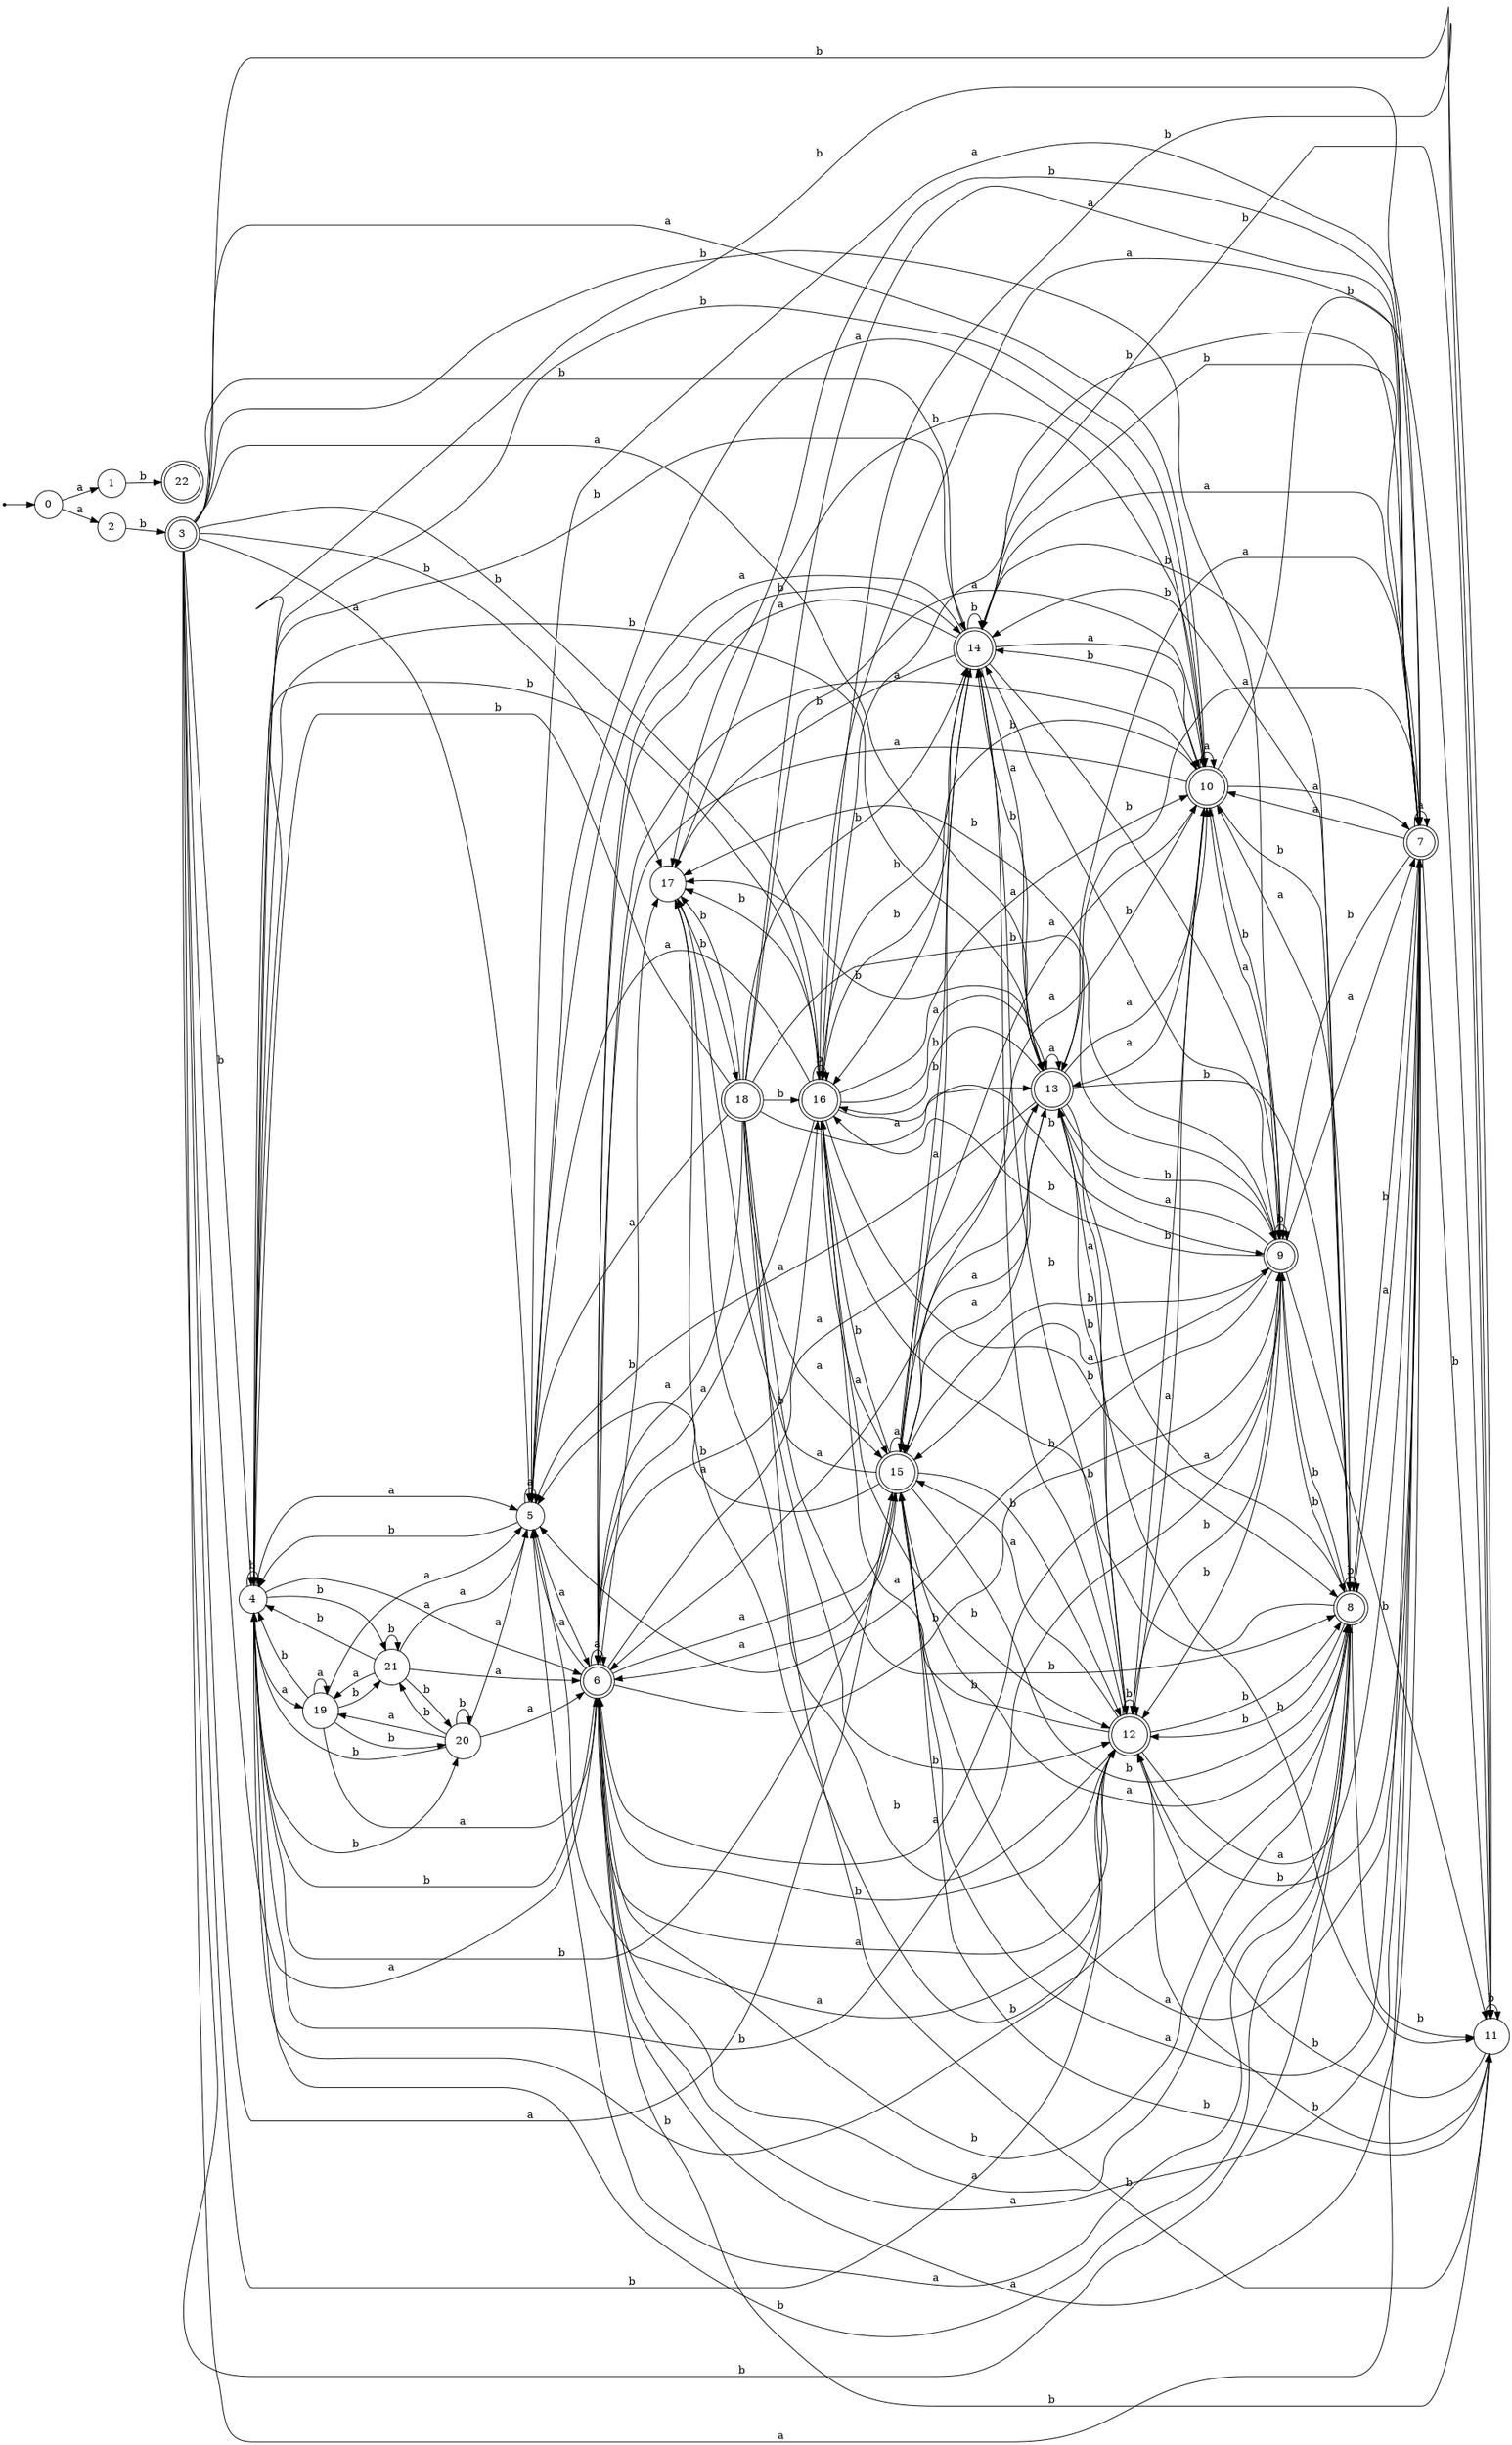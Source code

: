 digraph finite_state_machine {
rankdir=LR;
size="20,20";
node [shape = point]; "dummy0"
node [shape = circle]; "0";
"dummy0" -> "0";
node [shape = circle]; "1";
node [shape = circle]; "2";
node [shape = doublecircle]; "3";node [shape = circle]; "4";
node [shape = circle]; "5";
node [shape = doublecircle]; "6";node [shape = doublecircle]; "7";node [shape = doublecircle]; "8";node [shape = doublecircle]; "9";node [shape = doublecircle]; "10";node [shape = circle]; "11";
node [shape = doublecircle]; "12";node [shape = doublecircle]; "13";node [shape = doublecircle]; "14";node [shape = doublecircle]; "15";node [shape = doublecircle]; "16";node [shape = circle]; "17";
node [shape = doublecircle]; "18";node [shape = circle]; "19";
node [shape = circle]; "20";
node [shape = circle]; "21";
node [shape = doublecircle]; "22";"0" -> "1" [label = "a"];
 "0" -> "2" [label = "a"];
 "2" -> "3" [label = "b"];
 "3" -> "4" [label = "b"];
 "3" -> "8" [label = "b"];
 "3" -> "9" [label = "b"];
 "3" -> "11" [label = "b"];
 "3" -> "12" [label = "b"];
 "3" -> "14" [label = "b"];
 "3" -> "16" [label = "b"];
 "3" -> "17" [label = "b"];
 "3" -> "5" [label = "a"];
 "3" -> "6" [label = "a"];
 "3" -> "7" [label = "a"];
 "3" -> "10" [label = "a"];
 "3" -> "13" [label = "a"];
 "3" -> "15" [label = "a"];
 "17" -> "18" [label = "b"];
 "18" -> "4" [label = "b"];
 "18" -> "8" [label = "b"];
 "18" -> "9" [label = "b"];
 "18" -> "11" [label = "b"];
 "18" -> "12" [label = "b"];
 "18" -> "14" [label = "b"];
 "18" -> "16" [label = "b"];
 "18" -> "17" [label = "b"];
 "18" -> "5" [label = "a"];
 "18" -> "6" [label = "a"];
 "18" -> "7" [label = "a"];
 "18" -> "10" [label = "a"];
 "18" -> "13" [label = "a"];
 "18" -> "15" [label = "a"];
 "16" -> "4" [label = "b"];
 "16" -> "8" [label = "b"];
 "16" -> "9" [label = "b"];
 "16" -> "11" [label = "b"];
 "16" -> "12" [label = "b"];
 "16" -> "14" [label = "b"];
 "16" -> "16" [label = "b"];
 "16" -> "17" [label = "b"];
 "16" -> "5" [label = "a"];
 "16" -> "6" [label = "a"];
 "16" -> "7" [label = "a"];
 "16" -> "10" [label = "a"];
 "16" -> "13" [label = "a"];
 "16" -> "15" [label = "a"];
 "15" -> "5" [label = "a"];
 "15" -> "6" [label = "a"];
 "15" -> "7" [label = "a"];
 "15" -> "10" [label = "a"];
 "15" -> "13" [label = "a"];
 "15" -> "15" [label = "a"];
 "15" -> "4" [label = "b"];
 "15" -> "8" [label = "b"];
 "15" -> "9" [label = "b"];
 "15" -> "11" [label = "b"];
 "15" -> "12" [label = "b"];
 "15" -> "14" [label = "b"];
 "15" -> "16" [label = "b"];
 "15" -> "17" [label = "b"];
 "14" -> "4" [label = "b"];
 "14" -> "8" [label = "b"];
 "14" -> "9" [label = "b"];
 "14" -> "11" [label = "b"];
 "14" -> "12" [label = "b"];
 "14" -> "14" [label = "b"];
 "14" -> "16" [label = "b"];
 "14" -> "17" [label = "b"];
 "14" -> "5" [label = "a"];
 "14" -> "6" [label = "a"];
 "14" -> "7" [label = "a"];
 "14" -> "10" [label = "a"];
 "14" -> "13" [label = "a"];
 "14" -> "15" [label = "a"];
 "13" -> "5" [label = "a"];
 "13" -> "6" [label = "a"];
 "13" -> "7" [label = "a"];
 "13" -> "10" [label = "a"];
 "13" -> "13" [label = "a"];
 "13" -> "15" [label = "a"];
 "13" -> "4" [label = "b"];
 "13" -> "8" [label = "b"];
 "13" -> "9" [label = "b"];
 "13" -> "11" [label = "b"];
 "13" -> "12" [label = "b"];
 "13" -> "14" [label = "b"];
 "13" -> "16" [label = "b"];
 "13" -> "17" [label = "b"];
 "12" -> "4" [label = "b"];
 "12" -> "8" [label = "b"];
 "12" -> "9" [label = "b"];
 "12" -> "11" [label = "b"];
 "12" -> "12" [label = "b"];
 "12" -> "14" [label = "b"];
 "12" -> "16" [label = "b"];
 "12" -> "17" [label = "b"];
 "12" -> "5" [label = "a"];
 "12" -> "6" [label = "a"];
 "12" -> "7" [label = "a"];
 "12" -> "10" [label = "a"];
 "12" -> "13" [label = "a"];
 "12" -> "15" [label = "a"];
 "11" -> "11" [label = "b"];
 "11" -> "12" [label = "b"];
 "10" -> "5" [label = "a"];
 "10" -> "6" [label = "a"];
 "10" -> "7" [label = "a"];
 "10" -> "10" [label = "a"];
 "10" -> "13" [label = "a"];
 "10" -> "15" [label = "a"];
 "10" -> "4" [label = "b"];
 "10" -> "8" [label = "b"];
 "10" -> "9" [label = "b"];
 "10" -> "11" [label = "b"];
 "10" -> "12" [label = "b"];
 "10" -> "14" [label = "b"];
 "10" -> "16" [label = "b"];
 "10" -> "17" [label = "b"];
 "9" -> "4" [label = "b"];
 "9" -> "8" [label = "b"];
 "9" -> "9" [label = "b"];
 "9" -> "11" [label = "b"];
 "9" -> "12" [label = "b"];
 "9" -> "14" [label = "b"];
 "9" -> "16" [label = "b"];
 "9" -> "17" [label = "b"];
 "9" -> "5" [label = "a"];
 "9" -> "6" [label = "a"];
 "9" -> "7" [label = "a"];
 "9" -> "10" [label = "a"];
 "9" -> "13" [label = "a"];
 "9" -> "15" [label = "a"];
 "8" -> "4" [label = "b"];
 "8" -> "8" [label = "b"];
 "8" -> "9" [label = "b"];
 "8" -> "11" [label = "b"];
 "8" -> "12" [label = "b"];
 "8" -> "14" [label = "b"];
 "8" -> "16" [label = "b"];
 "8" -> "17" [label = "b"];
 "8" -> "5" [label = "a"];
 "8" -> "6" [label = "a"];
 "8" -> "7" [label = "a"];
 "8" -> "10" [label = "a"];
 "8" -> "13" [label = "a"];
 "8" -> "15" [label = "a"];
 "7" -> "5" [label = "a"];
 "7" -> "6" [label = "a"];
 "7" -> "7" [label = "a"];
 "7" -> "10" [label = "a"];
 "7" -> "13" [label = "a"];
 "7" -> "15" [label = "a"];
 "7" -> "4" [label = "b"];
 "7" -> "8" [label = "b"];
 "7" -> "9" [label = "b"];
 "7" -> "11" [label = "b"];
 "7" -> "12" [label = "b"];
 "7" -> "14" [label = "b"];
 "7" -> "16" [label = "b"];
 "7" -> "17" [label = "b"];
 "6" -> "5" [label = "a"];
 "6" -> "6" [label = "a"];
 "6" -> "7" [label = "a"];
 "6" -> "10" [label = "a"];
 "6" -> "13" [label = "a"];
 "6" -> "15" [label = "a"];
 "6" -> "4" [label = "b"];
 "6" -> "8" [label = "b"];
 "6" -> "9" [label = "b"];
 "6" -> "11" [label = "b"];
 "6" -> "12" [label = "b"];
 "6" -> "14" [label = "b"];
 "6" -> "16" [label = "b"];
 "6" -> "17" [label = "b"];
 "5" -> "5" [label = "a"];
 "5" -> "6" [label = "a"];
 "5" -> "4" [label = "b"];
 "4" -> "21" [label = "b"];
 "4" -> "4" [label = "b"];
 "4" -> "20" [label = "b"];
 "4" -> "19" [label = "a"];
 "4" -> "5" [label = "a"];
 "4" -> "6" [label = "a"];
 "21" -> "4" [label = "b"];
 "21" -> "20" [label = "b"];
 "21" -> "21" [label = "b"];
 "21" -> "19" [label = "a"];
 "21" -> "5" [label = "a"];
 "21" -> "6" [label = "a"];
 "20" -> "4" [label = "b"];
 "20" -> "20" [label = "b"];
 "20" -> "21" [label = "b"];
 "20" -> "19" [label = "a"];
 "20" -> "5" [label = "a"];
 "20" -> "6" [label = "a"];
 "19" -> "19" [label = "a"];
 "19" -> "5" [label = "a"];
 "19" -> "6" [label = "a"];
 "19" -> "4" [label = "b"];
 "19" -> "20" [label = "b"];
 "19" -> "21" [label = "b"];
 "1" -> "22" [label = "b"];
 }
